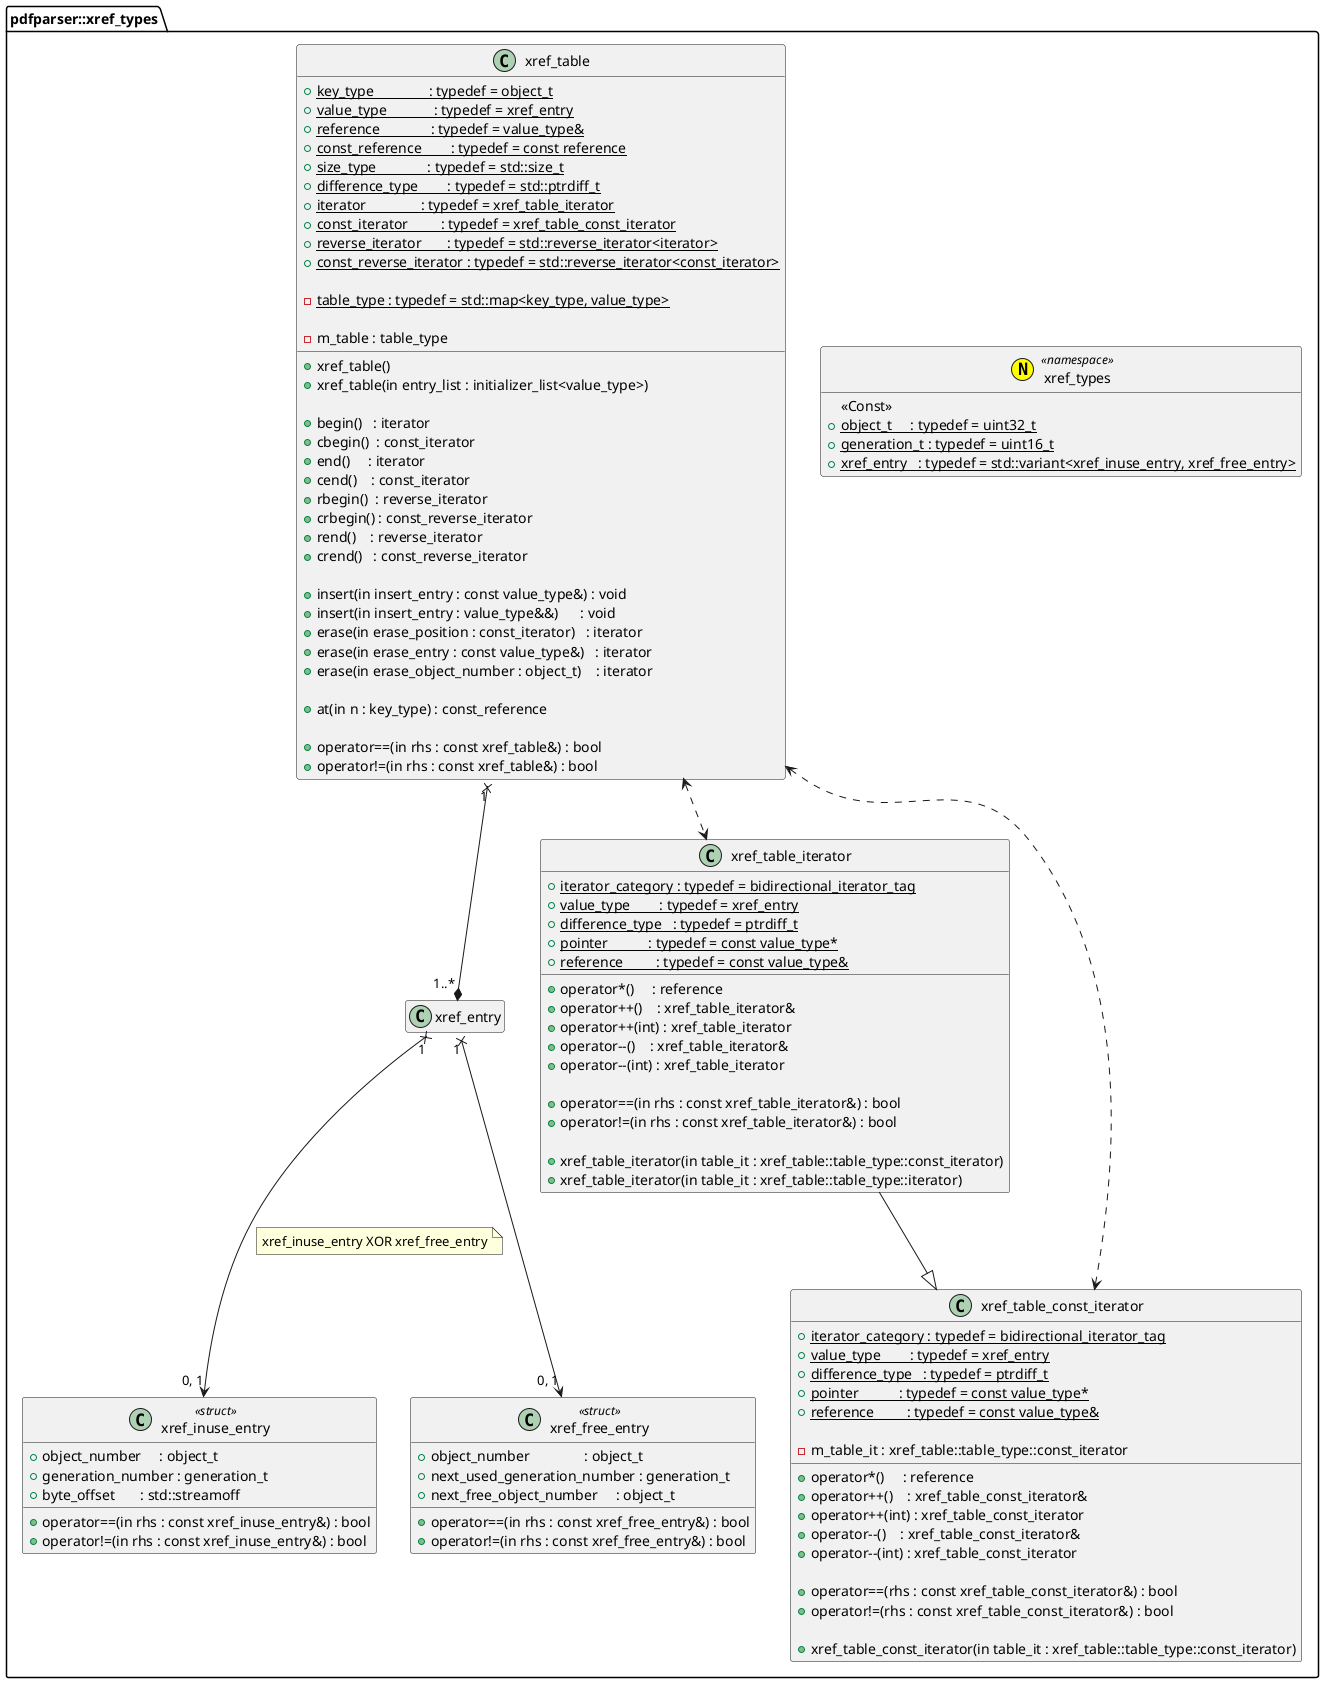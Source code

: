 @startuml xref_types
hide empty members
namespace pdfparser::xref_types {
annotation xref_types <<(N, yellow) namespace>> {
	<<Const>>
	+{static} object_t     : typedef = uint32_t
	+{static} generation_t : typedef = uint16_t
	+{static} xref_entry   : typedef = std::variant<xref_inuse_entry, xref_free_entry>
}

xref_entry "1" x--> "0, 1" xref_inuse_entry
note right on link
xref_inuse_entry XOR xref_free_entry
end note
xref_entry "1" x--> "0, 1" xref_free_entry

class xref_inuse_entry <<struct>> {
	+object_number     : object_t
	+generation_number : generation_t
	+byte_offset       : std::streamoff
	
	+operator==(in rhs : const xref_inuse_entry&) : bool
	+operator!=(in rhs : const xref_inuse_entry&) : bool
}

class xref_free_entry <<struct>> {
	+object_number               : object_t
	+next_used_generation_number : generation_t
	+next_free_object_number     : object_t
	
	+operator==(in rhs : const xref_free_entry&) : bool
	+operator!=(in rhs : const xref_free_entry&) : bool
}

class xref_table {
	+{static} key_type               : typedef = object_t
	+{static} value_type             : typedef = xref_entry
	+{static} reference              : typedef = value_type&
	+{static} const_reference        : typedef = const reference
	+{static} size_type              : typedef = std::size_t
	+{static} difference_type        : typedef = std::ptrdiff_t
	+{static} iterator               : typedef = xref_table_iterator
	+{static} const_iterator         : typedef = xref_table_const_iterator
	+{static} reverse_iterator       : typedef = std::reverse_iterator<iterator>
	+{static} const_reverse_iterator : typedef = std::reverse_iterator<const_iterator>

	-{static} table_type : typedef = std::map<key_type, value_type>

	-m_table : table_type

	+xref_table()
	+xref_table(in entry_list : initializer_list<value_type>)

	+begin()   : iterator
	+cbegin()  : const_iterator
	+end()     : iterator
	+cend()    : const_iterator
	+rbegin()  : reverse_iterator
	+crbegin() : const_reverse_iterator
	+rend()    : reverse_iterator
	+crend()   : const_reverse_iterator

	+insert(in insert_entry : const value_type&) : void
	+insert(in insert_entry : value_type&&)      : void
	+erase(in erase_position : const_iterator)   : iterator
	+erase(in erase_entry : const value_type&)   : iterator
	+erase(in erase_object_number : object_t)    : iterator

	+at(in n : key_type) : const_reference

	+operator==(in rhs : const xref_table&) : bool
	+operator!=(in rhs : const xref_table&) : bool
}
xref_table "1" x--* "1..*" xref_entry
xref_table <..> xref_table_iterator
xref_table <..> xref_table_const_iterator

class xref_table_iterator {
	+{static} iterator_category : typedef = bidirectional_iterator_tag
	+{static} value_type        : typedef = xref_entry
	+{static} difference_type   : typedef = ptrdiff_t
	+{static} pointer           : typedef = const value_type*
	+{static} reference         : typedef = const value_type&

	+operator*()     : reference
	+operator++()    : xref_table_iterator&
	+operator++(int) : xref_table_iterator
	+operator--()    : xref_table_iterator&
	+operator--(int) : xref_table_iterator

	+operator==(in rhs : const xref_table_iterator&) : bool
	+operator!=(in rhs : const xref_table_iterator&) : bool

	+xref_table_iterator(in table_it : xref_table::table_type::const_iterator)
	+xref_table_iterator(in table_it : xref_table::table_type::iterator)
}
xref_table_iterator --|> xref_table_const_iterator

class xref_table_const_iterator {
	+{static} iterator_category : typedef = bidirectional_iterator_tag
	+{static} value_type        : typedef = xref_entry
	+{static} difference_type   : typedef = ptrdiff_t
	+{static} pointer           : typedef = const value_type*
	+{static} reference         : typedef = const value_type&

	-m_table_it : xref_table::table_type::const_iterator

	+operator*()     : reference
	+operator++()    : xref_table_const_iterator&
	+operator++(int) : xref_table_const_iterator
	+operator--()    : xref_table_const_iterator&
	+operator--(int) : xref_table_const_iterator

	+operator==(rhs : const xref_table_const_iterator&) : bool
	+operator!=(rhs : const xref_table_const_iterator&) : bool

	+xref_table_const_iterator(in table_it : xref_table::table_type::const_iterator)
}
}
@enduml
